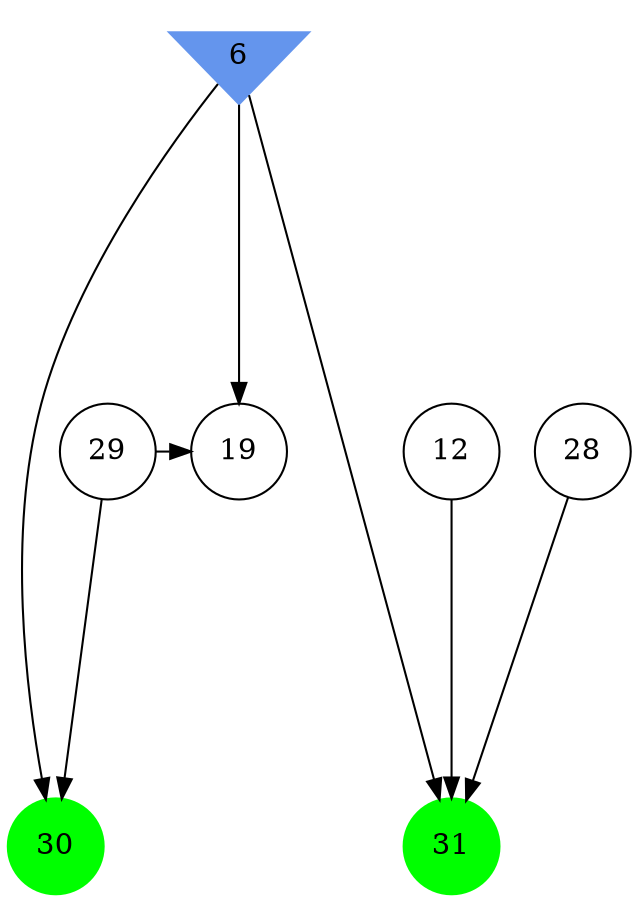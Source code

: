 digraph brain {
	ranksep=2.0;
	6 [shape=invtriangle,style=filled,color=cornflowerblue];
	12 [shape=circle,color=black];
	19 [shape=circle,color=black];
	28 [shape=circle,color=black];
	29 [shape=circle,color=black];
	30 [shape=circle,style=filled,color=green];
	31 [shape=circle,style=filled,color=green];
	6	->	19;
	6	->	30;
	29	->	19;
	29	->	30;
	6	->	31;
	12	->	31;
	28	->	31;
	{ rank=same; 6; }
	{ rank=same; 12; 19; 28; 29; }
	{ rank=same; 30; 31; }
}
